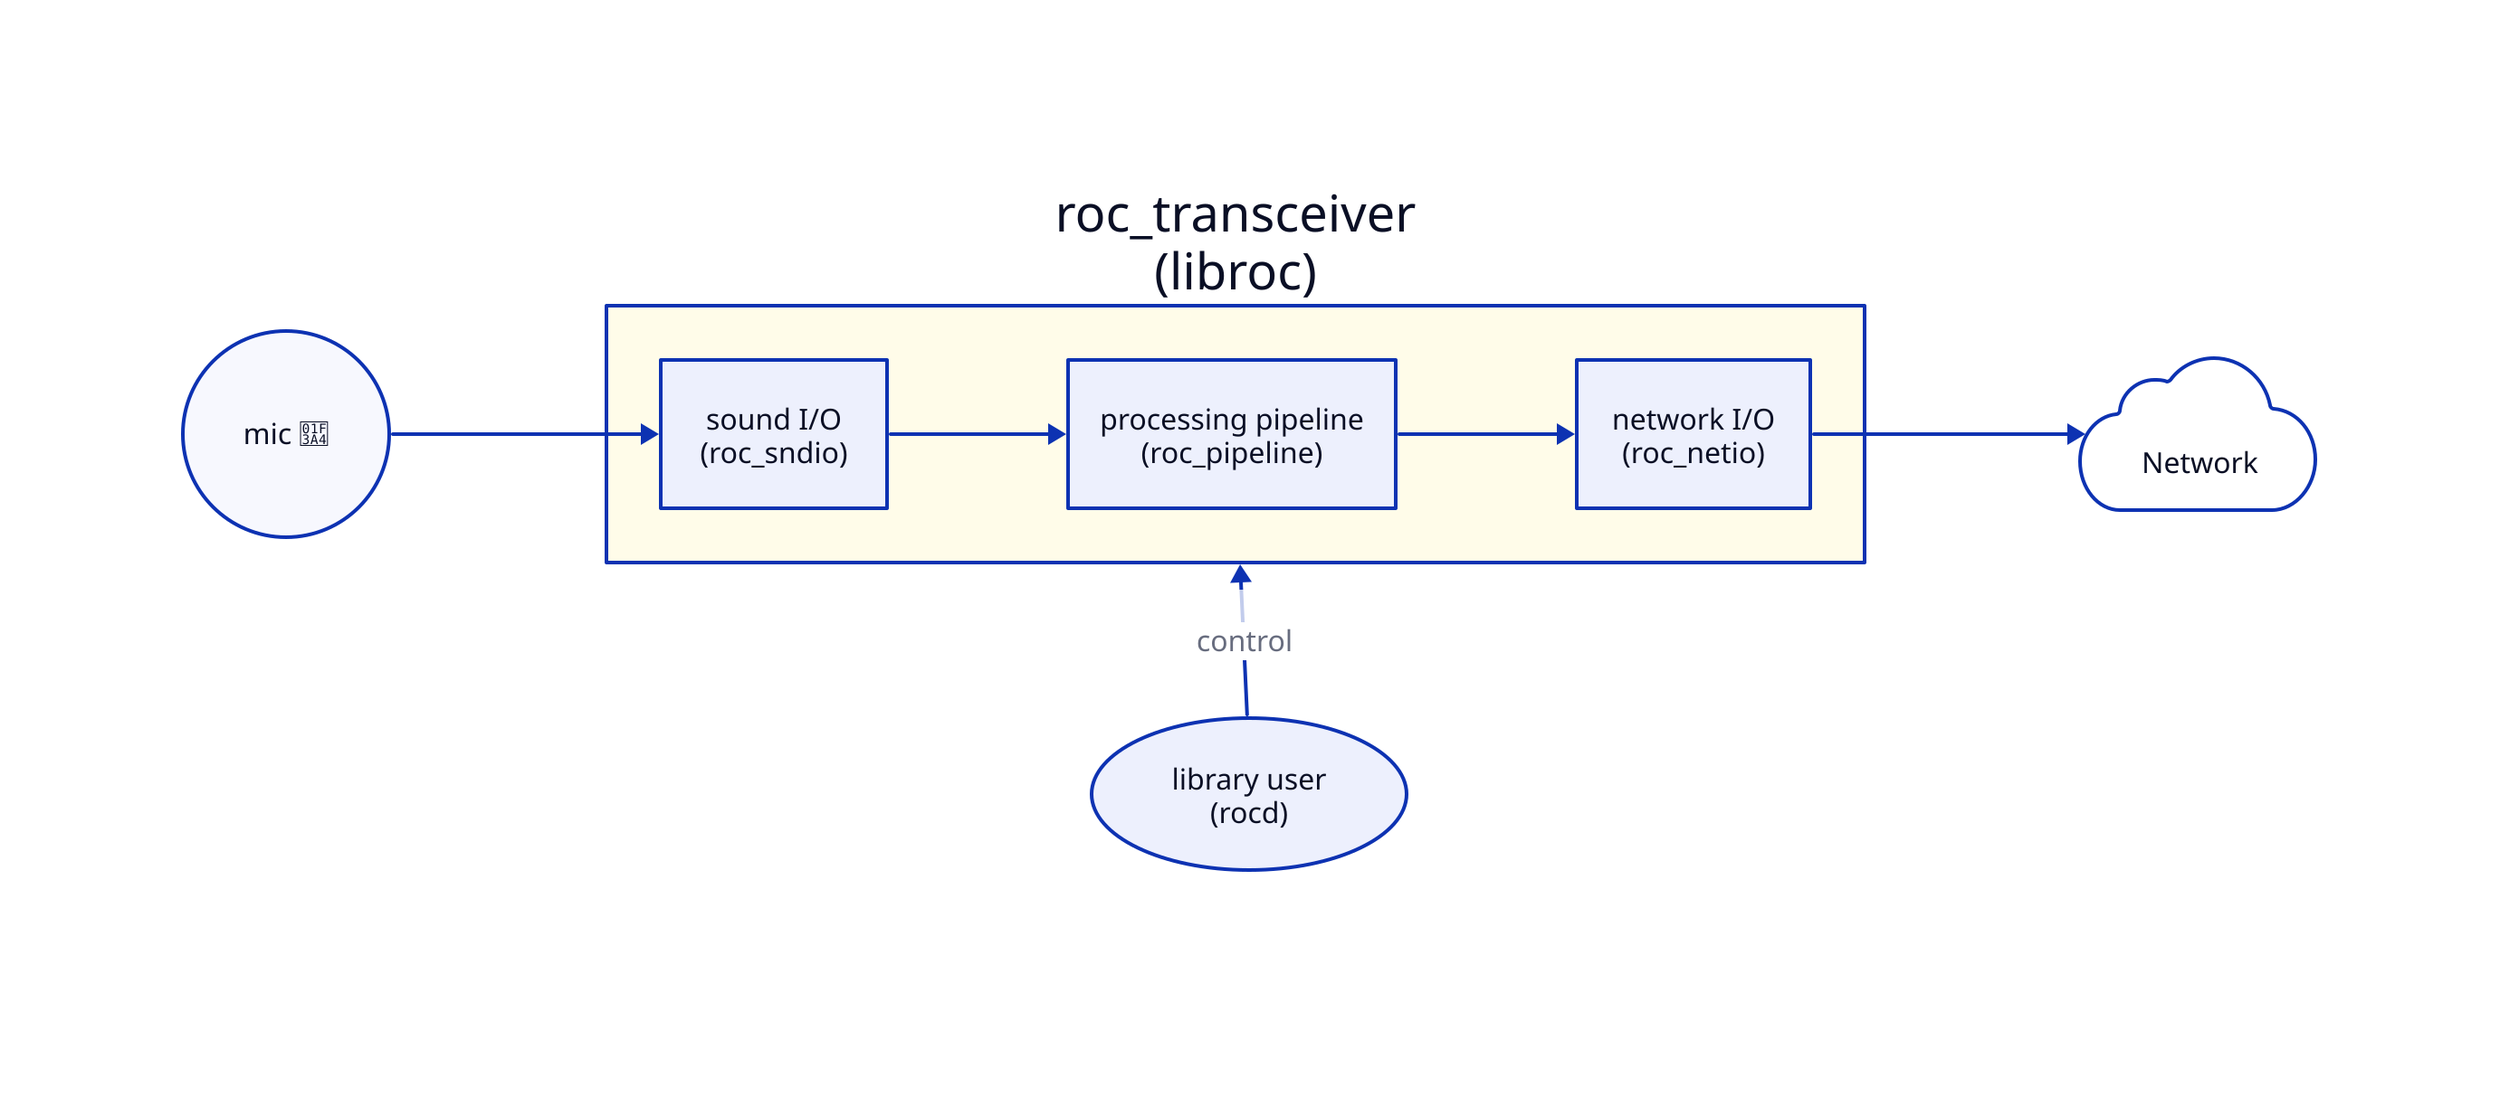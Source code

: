 vars: {
  d2-config: {
    theme-overrides: {
      B4: "#fffce9"
    }
  }
}

direction: right

x {
  near: bottom-center
  style.opacity: 0.0
  controller: "library user\n(rocd)"
  controller.shape: oval
}

internet: Network
internet.shape: cloud

mic: mic 🎤
mic.shape: circle

mic -> libroc.sndio

libroc: roc_transceiver\n(libroc) {
  sndio: sound I/O\n(roc_sndio)
  pipeline: processing pipeline\n(roc_pipeline)
  netio: network I/O\n(roc_netio)
  sndio -> pipeline -> netio
}

libroc.netio -> internet
x.controller -> libroc: control
